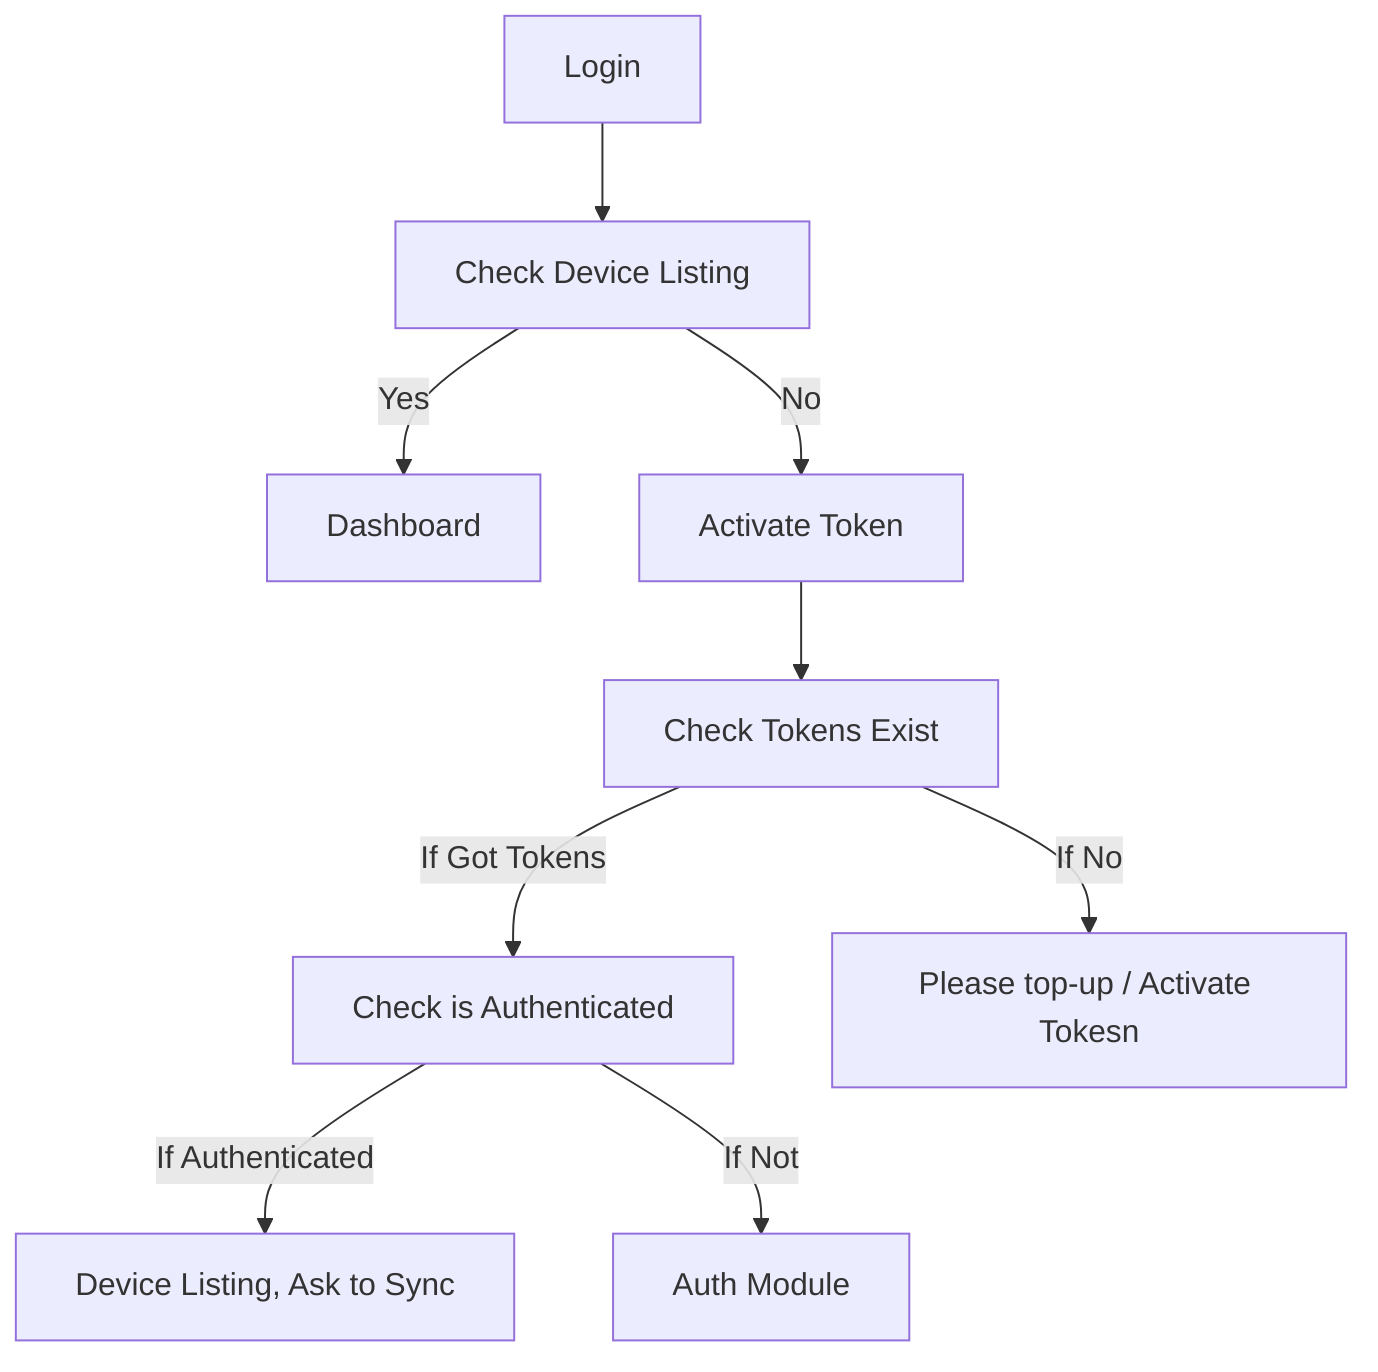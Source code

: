 flowchart TD
    
    2[Login]
    3[Check Device Listing]
    4[Dashboard]
    5[Activate Token]

    6[Check is Authenticated]
    7[Please top-up / Activate Tokesn]
    8[Check Tokens Exist]

    9[Device Listing, Ask to Sync]
    10[Auth Module]

    2 --> 3
    3 -->|No| 5
    3 -->|Yes| 4

    5 --> 8

    8 -->|If Got Tokens| 6
    8 -->|If No| 7

    6 -->|If Authenticated| 9
    6 -->|If Not| 10